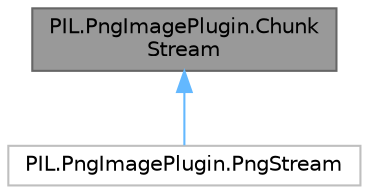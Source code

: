 digraph "PIL.PngImagePlugin.ChunkStream"
{
 // LATEX_PDF_SIZE
  bgcolor="transparent";
  edge [fontname=Helvetica,fontsize=10,labelfontname=Helvetica,labelfontsize=10];
  node [fontname=Helvetica,fontsize=10,shape=box,height=0.2,width=0.4];
  Node1 [id="Node000001",label="PIL.PngImagePlugin.Chunk\lStream",height=0.2,width=0.4,color="gray40", fillcolor="grey60", style="filled", fontcolor="black",tooltip=" "];
  Node1 -> Node2 [id="edge2_Node000001_Node000002",dir="back",color="steelblue1",style="solid",tooltip=" "];
  Node2 [id="Node000002",label="PIL.PngImagePlugin.PngStream",height=0.2,width=0.4,color="grey75", fillcolor="white", style="filled",URL="$d2/d59/classPIL_1_1PngImagePlugin_1_1PngStream.html",tooltip=" "];
}
